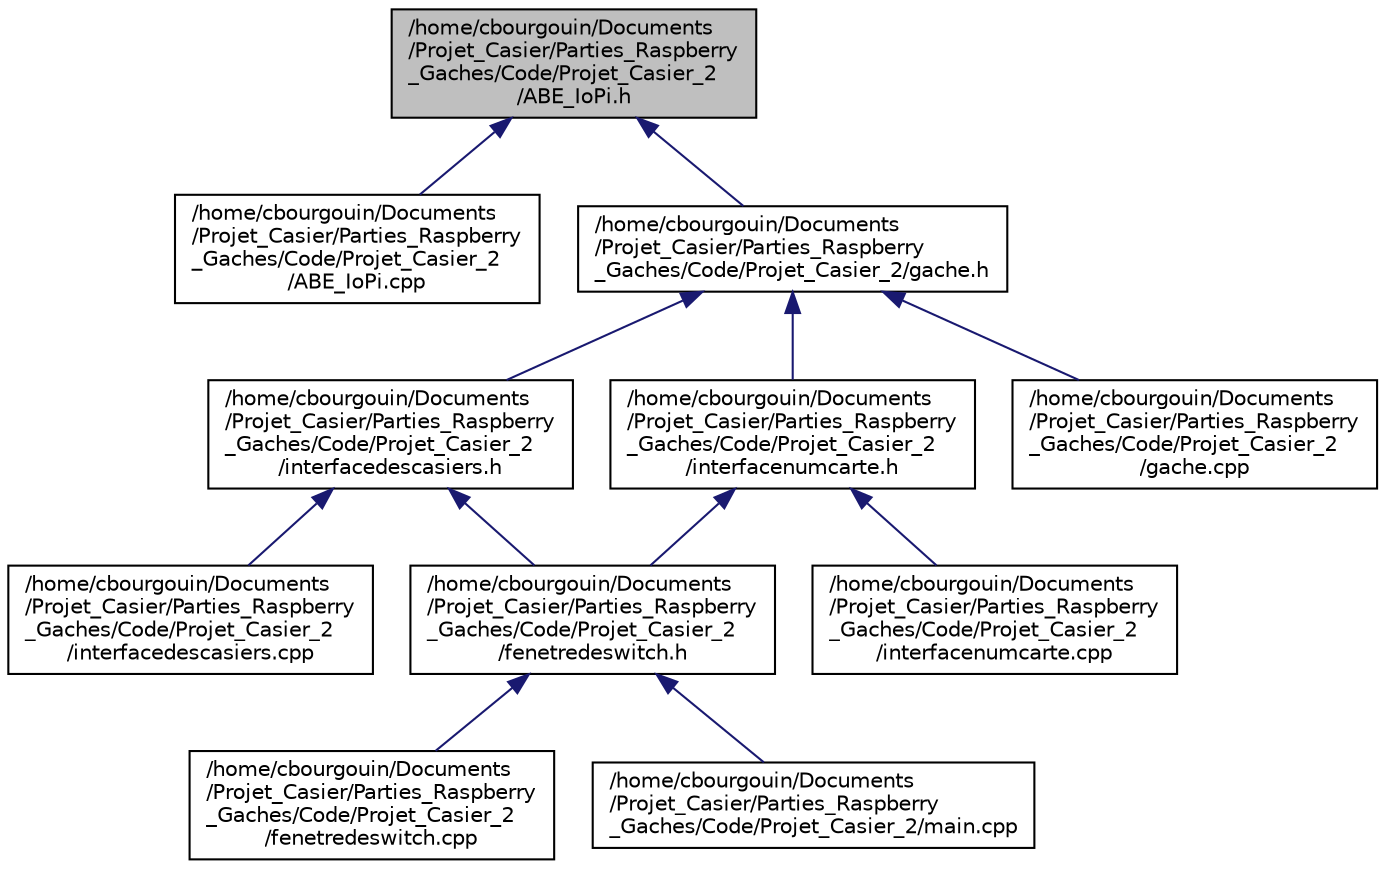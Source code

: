 digraph "/home/cbourgouin/Documents/Projet_Casier/Parties_Raspberry_Gaches/Code/Projet_Casier_2/ABE_IoPi.h"
{
 // LATEX_PDF_SIZE
  edge [fontname="Helvetica",fontsize="10",labelfontname="Helvetica",labelfontsize="10"];
  node [fontname="Helvetica",fontsize="10",shape=record];
  Node1 [label="/home/cbourgouin/Documents\l/Projet_Casier/Parties_Raspberry\l_Gaches/Code/Projet_Casier_2\l/ABE_IoPi.h",height=0.2,width=0.4,color="black", fillcolor="grey75", style="filled", fontcolor="black",tooltip=" "];
  Node1 -> Node2 [dir="back",color="midnightblue",fontsize="10",style="solid",fontname="Helvetica"];
  Node2 [label="/home/cbourgouin/Documents\l/Projet_Casier/Parties_Raspberry\l_Gaches/Code/Projet_Casier_2\l/ABE_IoPi.cpp",height=0.2,width=0.4,color="black", fillcolor="white", style="filled",URL="$_a_b_e___io_pi_8cpp.html",tooltip=" "];
  Node1 -> Node3 [dir="back",color="midnightblue",fontsize="10",style="solid",fontname="Helvetica"];
  Node3 [label="/home/cbourgouin/Documents\l/Projet_Casier/Parties_Raspberry\l_Gaches/Code/Projet_Casier_2/gache.h",height=0.2,width=0.4,color="black", fillcolor="white", style="filled",URL="$gache_8h.html",tooltip="Déclaration de la classe Gache."];
  Node3 -> Node4 [dir="back",color="midnightblue",fontsize="10",style="solid",fontname="Helvetica"];
  Node4 [label="/home/cbourgouin/Documents\l/Projet_Casier/Parties_Raspberry\l_Gaches/Code/Projet_Casier_2\l/interfacedescasiers.h",height=0.2,width=0.4,color="black", fillcolor="white", style="filled",URL="$interfacedescasiers_8h.html",tooltip=" "];
  Node4 -> Node5 [dir="back",color="midnightblue",fontsize="10",style="solid",fontname="Helvetica"];
  Node5 [label="/home/cbourgouin/Documents\l/Projet_Casier/Parties_Raspberry\l_Gaches/Code/Projet_Casier_2\l/fenetredeswitch.h",height=0.2,width=0.4,color="black", fillcolor="white", style="filled",URL="$fenetredeswitch_8h.html",tooltip="Déclaration de la classe visuel fenetreDeSwitch."];
  Node5 -> Node6 [dir="back",color="midnightblue",fontsize="10",style="solid",fontname="Helvetica"];
  Node6 [label="/home/cbourgouin/Documents\l/Projet_Casier/Parties_Raspberry\l_Gaches/Code/Projet_Casier_2\l/fenetredeswitch.cpp",height=0.2,width=0.4,color="black", fillcolor="white", style="filled",URL="$fenetredeswitch_8cpp.html",tooltip="Implémentation de la classe visuel fenetreDeSwitch."];
  Node5 -> Node7 [dir="back",color="midnightblue",fontsize="10",style="solid",fontname="Helvetica"];
  Node7 [label="/home/cbourgouin/Documents\l/Projet_Casier/Parties_Raspberry\l_Gaches/Code/Projet_Casier_2/main.cpp",height=0.2,width=0.4,color="black", fillcolor="white", style="filled",URL="$main_8cpp.html",tooltip=" "];
  Node4 -> Node8 [dir="back",color="midnightblue",fontsize="10",style="solid",fontname="Helvetica"];
  Node8 [label="/home/cbourgouin/Documents\l/Projet_Casier/Parties_Raspberry\l_Gaches/Code/Projet_Casier_2\l/interfacedescasiers.cpp",height=0.2,width=0.4,color="black", fillcolor="white", style="filled",URL="$interfacedescasiers_8cpp.html",tooltip="Implémentation de la classe visuel InterfaceDesCasiers."];
  Node3 -> Node9 [dir="back",color="midnightblue",fontsize="10",style="solid",fontname="Helvetica"];
  Node9 [label="/home/cbourgouin/Documents\l/Projet_Casier/Parties_Raspberry\l_Gaches/Code/Projet_Casier_2\l/interfacenumcarte.h",height=0.2,width=0.4,color="black", fillcolor="white", style="filled",URL="$interfacenumcarte_8h.html",tooltip="Déclaration de la classe visuel InterfaceNumCarte."];
  Node9 -> Node5 [dir="back",color="midnightblue",fontsize="10",style="solid",fontname="Helvetica"];
  Node9 -> Node10 [dir="back",color="midnightblue",fontsize="10",style="solid",fontname="Helvetica"];
  Node10 [label="/home/cbourgouin/Documents\l/Projet_Casier/Parties_Raspberry\l_Gaches/Code/Projet_Casier_2\l/interfacenumcarte.cpp",height=0.2,width=0.4,color="black", fillcolor="white", style="filled",URL="$interfacenumcarte_8cpp.html",tooltip="Implémentation de la classe visuel InterfaceNumCarte."];
  Node3 -> Node11 [dir="back",color="midnightblue",fontsize="10",style="solid",fontname="Helvetica"];
  Node11 [label="/home/cbourgouin/Documents\l/Projet_Casier/Parties_Raspberry\l_Gaches/Code/Projet_Casier_2\l/gache.cpp",height=0.2,width=0.4,color="black", fillcolor="white", style="filled",URL="$gache_8cpp.html",tooltip="Implémentation de la classe Gache."];
}
